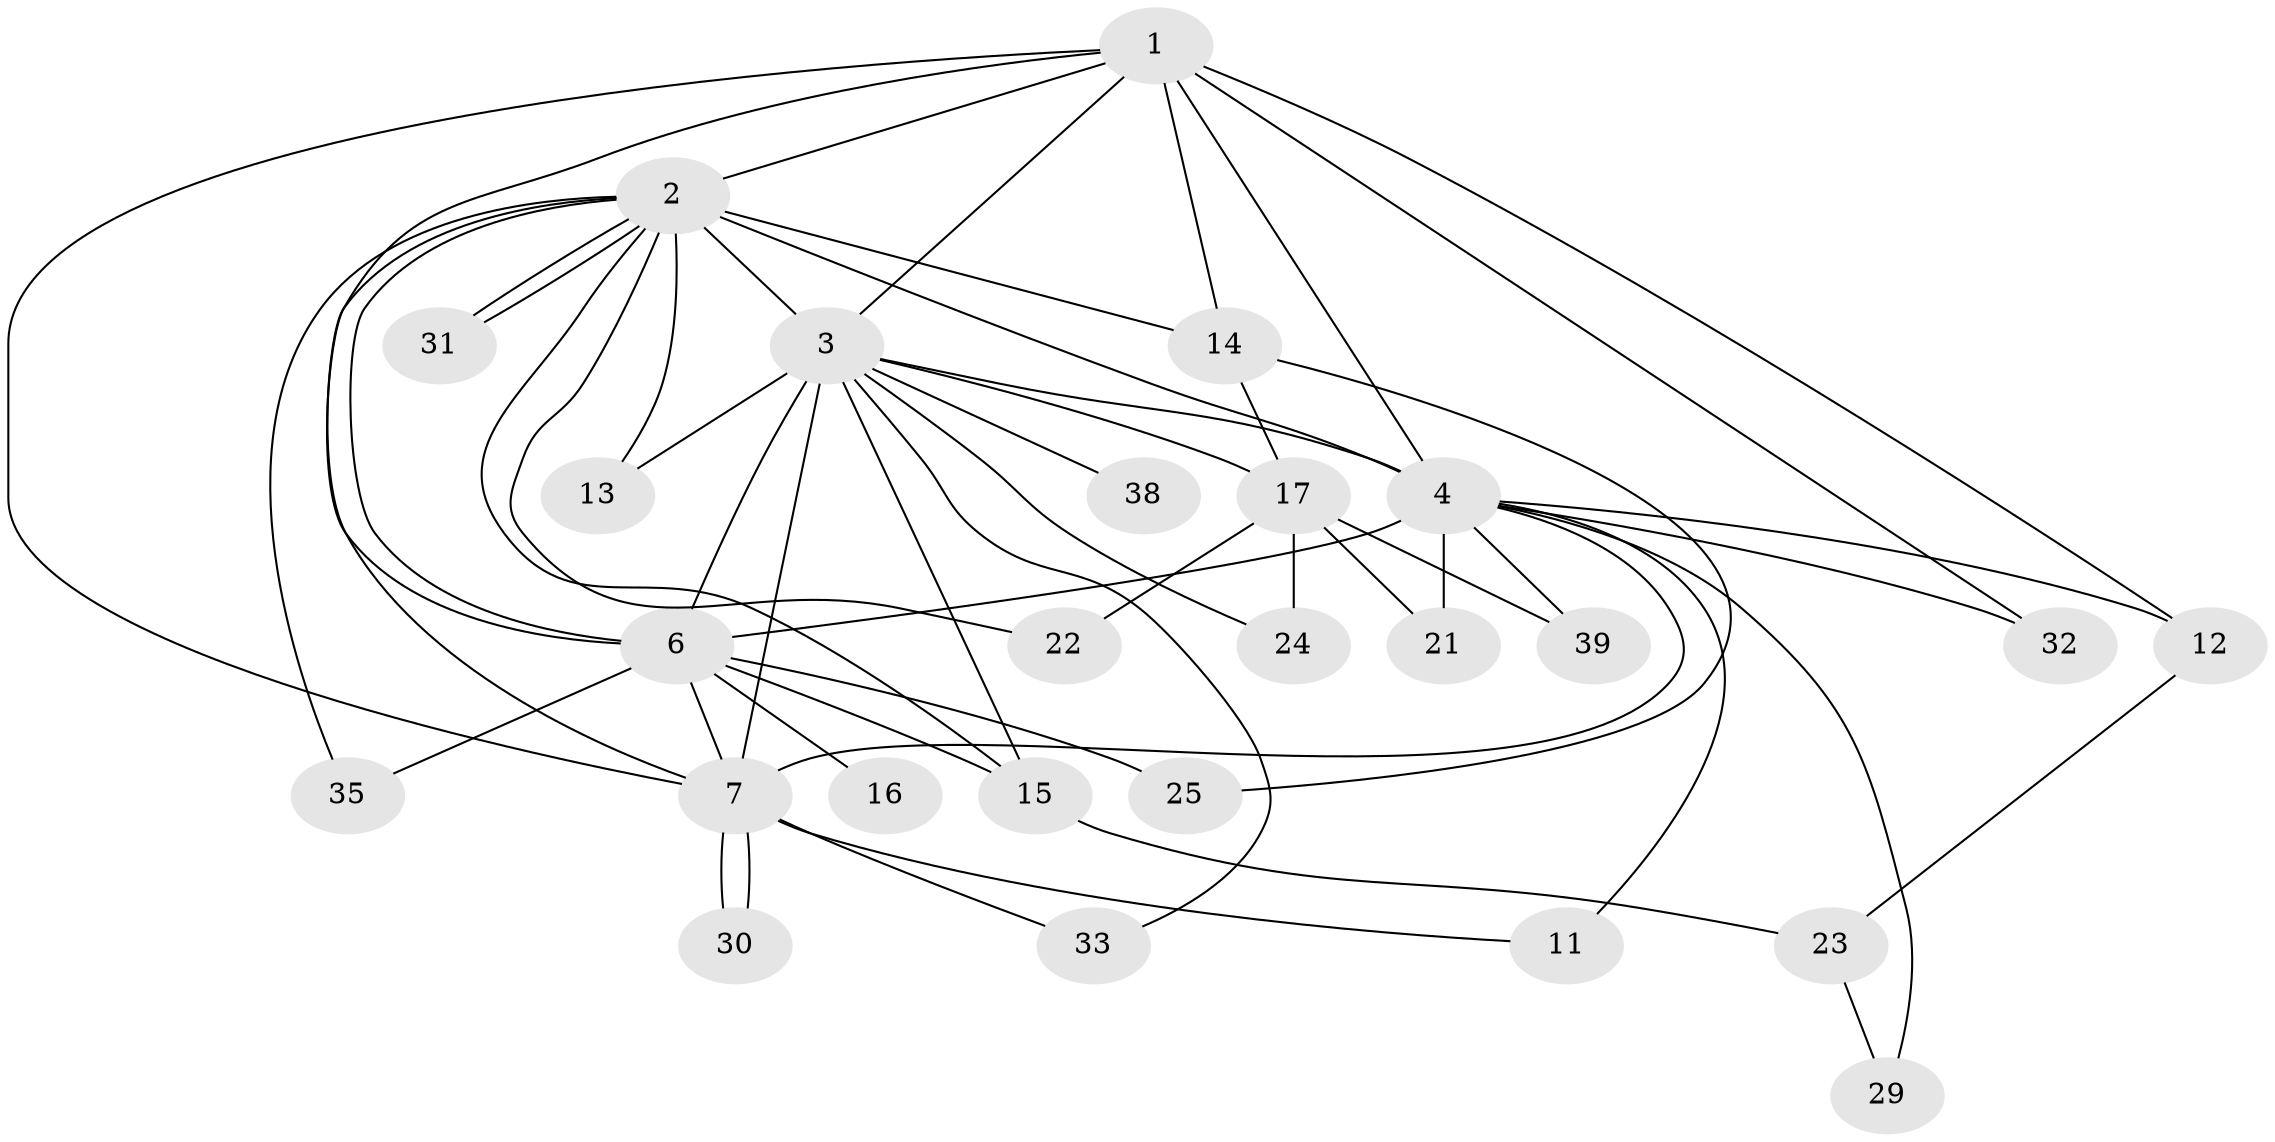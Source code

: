 // original degree distribution, {12: 0.038461538461538464, 16: 0.038461538461538464, 13: 0.038461538461538464, 14: 0.019230769230769232, 21: 0.019230769230769232, 20: 0.019230769230769232, 19: 0.019230769230769232, 2: 0.6346153846153846, 3: 0.09615384615384616, 4: 0.038461538461538464, 6: 0.019230769230769232, 7: 0.019230769230769232}
// Generated by graph-tools (version 1.1) at 2025/14/03/09/25 04:14:06]
// undirected, 26 vertices, 54 edges
graph export_dot {
graph [start="1"]
  node [color=gray90,style=filled];
  1;
  2 [super="+52"];
  3 [super="+26+49+50+48+27+9"];
  4 [super="+5+42+47+8"];
  6 [super="+20+43+10"];
  7 [super="+18+44"];
  11;
  12;
  13;
  14;
  15;
  16;
  17;
  21;
  22;
  23;
  24;
  25;
  29;
  30;
  31;
  32;
  33;
  35;
  38;
  39;
  1 -- 2;
  1 -- 3 [weight=2];
  1 -- 4 [weight=3];
  1 -- 6 [weight=2];
  1 -- 7;
  1 -- 12;
  1 -- 14;
  1 -- 32;
  2 -- 3 [weight=2];
  2 -- 4 [weight=3];
  2 -- 6 [weight=2];
  2 -- 7;
  2 -- 13;
  2 -- 14;
  2 -- 22;
  2 -- 31;
  2 -- 31;
  2 -- 35;
  2 -- 15;
  3 -- 4 [weight=7];
  3 -- 6 [weight=7];
  3 -- 7 [weight=7];
  3 -- 15;
  3 -- 33;
  3 -- 38;
  3 -- 13;
  3 -- 17;
  3 -- 24;
  4 -- 6 [weight=7];
  4 -- 7 [weight=8];
  4 -- 21;
  4 -- 29;
  4 -- 39;
  4 -- 12;
  4 -- 32;
  4 -- 11;
  6 -- 7 [weight=6];
  6 -- 16 [weight=2];
  6 -- 35;
  6 -- 15;
  6 -- 25;
  7 -- 11;
  7 -- 30;
  7 -- 30;
  7 -- 33;
  12 -- 23;
  14 -- 17;
  14 -- 25;
  15 -- 23;
  17 -- 21;
  17 -- 22;
  17 -- 24;
  17 -- 39;
  23 -- 29;
}
